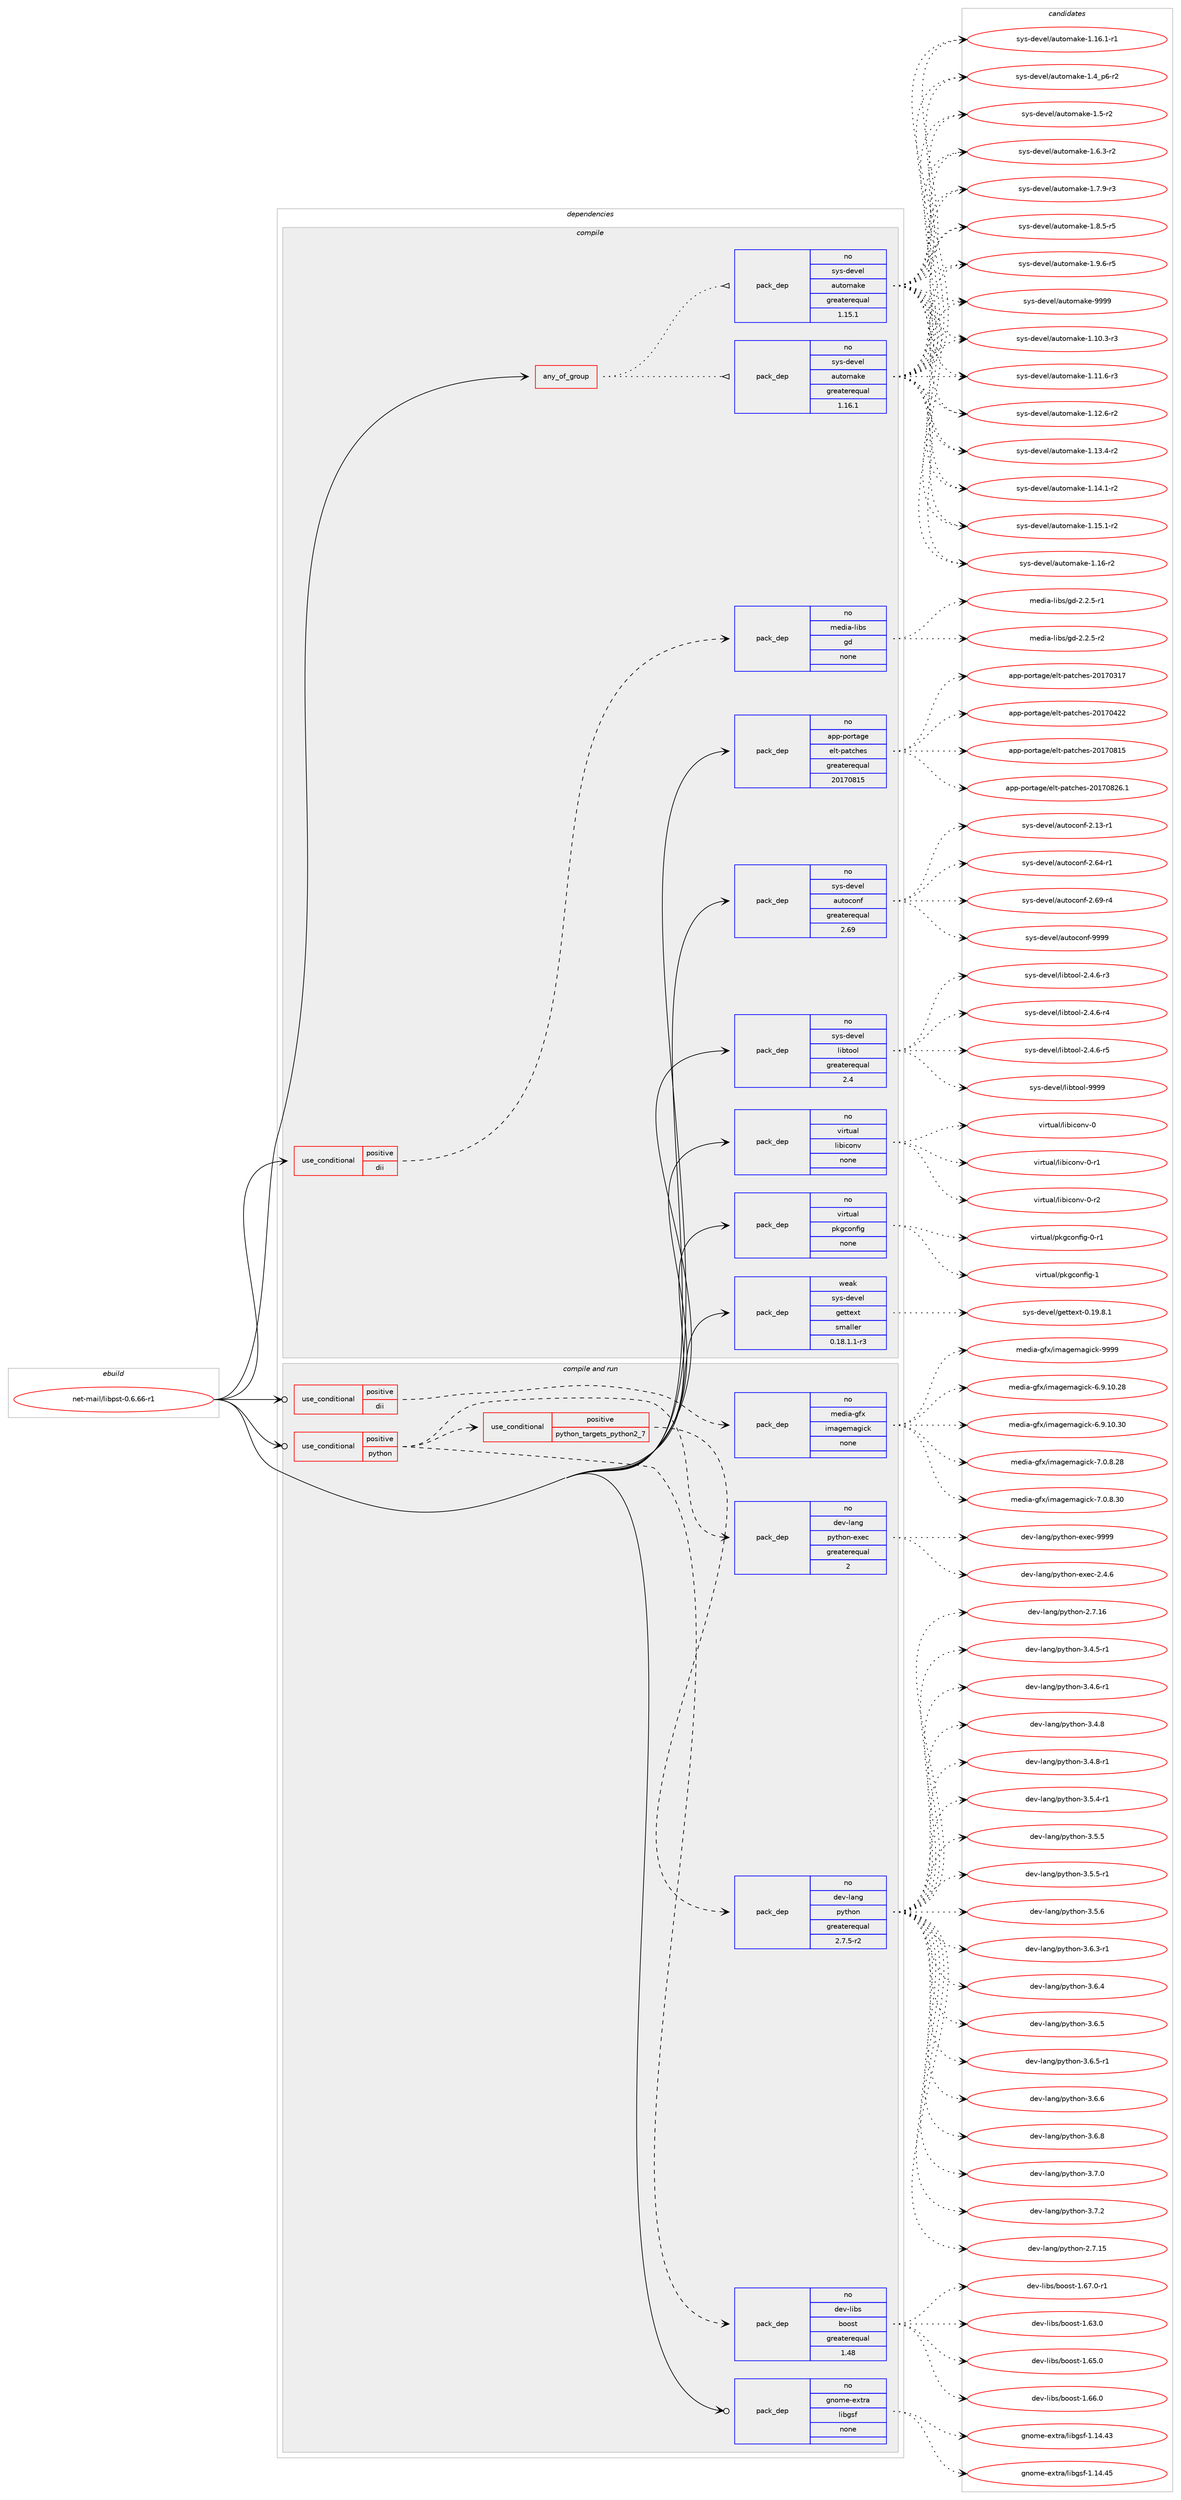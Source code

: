 digraph prolog {

# *************
# Graph options
# *************

newrank=true;
concentrate=true;
compound=true;
graph [rankdir=LR,fontname=Helvetica,fontsize=10,ranksep=1.5];#, ranksep=2.5, nodesep=0.2];
edge  [arrowhead=vee];
node  [fontname=Helvetica,fontsize=10];

# **********
# The ebuild
# **********

subgraph cluster_leftcol {
color=gray;
rank=same;
label=<<i>ebuild</i>>;
id [label="net-mail/libpst-0.6.66-r1", color=red, width=4, href="../net-mail/libpst-0.6.66-r1.svg"];
}

# ****************
# The dependencies
# ****************

subgraph cluster_midcol {
color=gray;
label=<<i>dependencies</i>>;
subgraph cluster_compile {
fillcolor="#eeeeee";
style=filled;
label=<<i>compile</i>>;
subgraph any26267 {
dependency1664253 [label=<<TABLE BORDER="0" CELLBORDER="1" CELLSPACING="0" CELLPADDING="4"><TR><TD CELLPADDING="10">any_of_group</TD></TR></TABLE>>, shape=none, color=red];subgraph pack1189762 {
dependency1664254 [label=<<TABLE BORDER="0" CELLBORDER="1" CELLSPACING="0" CELLPADDING="4" WIDTH="220"><TR><TD ROWSPAN="6" CELLPADDING="30">pack_dep</TD></TR><TR><TD WIDTH="110">no</TD></TR><TR><TD>sys-devel</TD></TR><TR><TD>automake</TD></TR><TR><TD>greaterequal</TD></TR><TR><TD>1.16.1</TD></TR></TABLE>>, shape=none, color=blue];
}
dependency1664253:e -> dependency1664254:w [weight=20,style="dotted",arrowhead="oinv"];
subgraph pack1189763 {
dependency1664255 [label=<<TABLE BORDER="0" CELLBORDER="1" CELLSPACING="0" CELLPADDING="4" WIDTH="220"><TR><TD ROWSPAN="6" CELLPADDING="30">pack_dep</TD></TR><TR><TD WIDTH="110">no</TD></TR><TR><TD>sys-devel</TD></TR><TR><TD>automake</TD></TR><TR><TD>greaterequal</TD></TR><TR><TD>1.15.1</TD></TR></TABLE>>, shape=none, color=blue];
}
dependency1664253:e -> dependency1664255:w [weight=20,style="dotted",arrowhead="oinv"];
}
id:e -> dependency1664253:w [weight=20,style="solid",arrowhead="vee"];
subgraph cond447436 {
dependency1664256 [label=<<TABLE BORDER="0" CELLBORDER="1" CELLSPACING="0" CELLPADDING="4"><TR><TD ROWSPAN="3" CELLPADDING="10">use_conditional</TD></TR><TR><TD>positive</TD></TR><TR><TD>dii</TD></TR></TABLE>>, shape=none, color=red];
subgraph pack1189764 {
dependency1664257 [label=<<TABLE BORDER="0" CELLBORDER="1" CELLSPACING="0" CELLPADDING="4" WIDTH="220"><TR><TD ROWSPAN="6" CELLPADDING="30">pack_dep</TD></TR><TR><TD WIDTH="110">no</TD></TR><TR><TD>media-libs</TD></TR><TR><TD>gd</TD></TR><TR><TD>none</TD></TR><TR><TD></TD></TR></TABLE>>, shape=none, color=blue];
}
dependency1664256:e -> dependency1664257:w [weight=20,style="dashed",arrowhead="vee"];
}
id:e -> dependency1664256:w [weight=20,style="solid",arrowhead="vee"];
subgraph pack1189765 {
dependency1664258 [label=<<TABLE BORDER="0" CELLBORDER="1" CELLSPACING="0" CELLPADDING="4" WIDTH="220"><TR><TD ROWSPAN="6" CELLPADDING="30">pack_dep</TD></TR><TR><TD WIDTH="110">no</TD></TR><TR><TD>app-portage</TD></TR><TR><TD>elt-patches</TD></TR><TR><TD>greaterequal</TD></TR><TR><TD>20170815</TD></TR></TABLE>>, shape=none, color=blue];
}
id:e -> dependency1664258:w [weight=20,style="solid",arrowhead="vee"];
subgraph pack1189766 {
dependency1664259 [label=<<TABLE BORDER="0" CELLBORDER="1" CELLSPACING="0" CELLPADDING="4" WIDTH="220"><TR><TD ROWSPAN="6" CELLPADDING="30">pack_dep</TD></TR><TR><TD WIDTH="110">no</TD></TR><TR><TD>sys-devel</TD></TR><TR><TD>autoconf</TD></TR><TR><TD>greaterequal</TD></TR><TR><TD>2.69</TD></TR></TABLE>>, shape=none, color=blue];
}
id:e -> dependency1664259:w [weight=20,style="solid",arrowhead="vee"];
subgraph pack1189767 {
dependency1664260 [label=<<TABLE BORDER="0" CELLBORDER="1" CELLSPACING="0" CELLPADDING="4" WIDTH="220"><TR><TD ROWSPAN="6" CELLPADDING="30">pack_dep</TD></TR><TR><TD WIDTH="110">no</TD></TR><TR><TD>sys-devel</TD></TR><TR><TD>libtool</TD></TR><TR><TD>greaterequal</TD></TR><TR><TD>2.4</TD></TR></TABLE>>, shape=none, color=blue];
}
id:e -> dependency1664260:w [weight=20,style="solid",arrowhead="vee"];
subgraph pack1189768 {
dependency1664261 [label=<<TABLE BORDER="0" CELLBORDER="1" CELLSPACING="0" CELLPADDING="4" WIDTH="220"><TR><TD ROWSPAN="6" CELLPADDING="30">pack_dep</TD></TR><TR><TD WIDTH="110">no</TD></TR><TR><TD>virtual</TD></TR><TR><TD>libiconv</TD></TR><TR><TD>none</TD></TR><TR><TD></TD></TR></TABLE>>, shape=none, color=blue];
}
id:e -> dependency1664261:w [weight=20,style="solid",arrowhead="vee"];
subgraph pack1189769 {
dependency1664262 [label=<<TABLE BORDER="0" CELLBORDER="1" CELLSPACING="0" CELLPADDING="4" WIDTH="220"><TR><TD ROWSPAN="6" CELLPADDING="30">pack_dep</TD></TR><TR><TD WIDTH="110">no</TD></TR><TR><TD>virtual</TD></TR><TR><TD>pkgconfig</TD></TR><TR><TD>none</TD></TR><TR><TD></TD></TR></TABLE>>, shape=none, color=blue];
}
id:e -> dependency1664262:w [weight=20,style="solid",arrowhead="vee"];
subgraph pack1189770 {
dependency1664263 [label=<<TABLE BORDER="0" CELLBORDER="1" CELLSPACING="0" CELLPADDING="4" WIDTH="220"><TR><TD ROWSPAN="6" CELLPADDING="30">pack_dep</TD></TR><TR><TD WIDTH="110">weak</TD></TR><TR><TD>sys-devel</TD></TR><TR><TD>gettext</TD></TR><TR><TD>smaller</TD></TR><TR><TD>0.18.1.1-r3</TD></TR></TABLE>>, shape=none, color=blue];
}
id:e -> dependency1664263:w [weight=20,style="solid",arrowhead="vee"];
}
subgraph cluster_compileandrun {
fillcolor="#eeeeee";
style=filled;
label=<<i>compile and run</i>>;
subgraph cond447437 {
dependency1664264 [label=<<TABLE BORDER="0" CELLBORDER="1" CELLSPACING="0" CELLPADDING="4"><TR><TD ROWSPAN="3" CELLPADDING="10">use_conditional</TD></TR><TR><TD>positive</TD></TR><TR><TD>dii</TD></TR></TABLE>>, shape=none, color=red];
subgraph pack1189771 {
dependency1664265 [label=<<TABLE BORDER="0" CELLBORDER="1" CELLSPACING="0" CELLPADDING="4" WIDTH="220"><TR><TD ROWSPAN="6" CELLPADDING="30">pack_dep</TD></TR><TR><TD WIDTH="110">no</TD></TR><TR><TD>media-gfx</TD></TR><TR><TD>imagemagick</TD></TR><TR><TD>none</TD></TR><TR><TD></TD></TR></TABLE>>, shape=none, color=blue];
}
dependency1664264:e -> dependency1664265:w [weight=20,style="dashed",arrowhead="vee"];
}
id:e -> dependency1664264:w [weight=20,style="solid",arrowhead="odotvee"];
subgraph cond447438 {
dependency1664266 [label=<<TABLE BORDER="0" CELLBORDER="1" CELLSPACING="0" CELLPADDING="4"><TR><TD ROWSPAN="3" CELLPADDING="10">use_conditional</TD></TR><TR><TD>positive</TD></TR><TR><TD>python</TD></TR></TABLE>>, shape=none, color=red];
subgraph pack1189772 {
dependency1664267 [label=<<TABLE BORDER="0" CELLBORDER="1" CELLSPACING="0" CELLPADDING="4" WIDTH="220"><TR><TD ROWSPAN="6" CELLPADDING="30">pack_dep</TD></TR><TR><TD WIDTH="110">no</TD></TR><TR><TD>dev-libs</TD></TR><TR><TD>boost</TD></TR><TR><TD>greaterequal</TD></TR><TR><TD>1.48</TD></TR></TABLE>>, shape=none, color=blue];
}
dependency1664266:e -> dependency1664267:w [weight=20,style="dashed",arrowhead="vee"];
subgraph cond447439 {
dependency1664268 [label=<<TABLE BORDER="0" CELLBORDER="1" CELLSPACING="0" CELLPADDING="4"><TR><TD ROWSPAN="3" CELLPADDING="10">use_conditional</TD></TR><TR><TD>positive</TD></TR><TR><TD>python_targets_python2_7</TD></TR></TABLE>>, shape=none, color=red];
subgraph pack1189773 {
dependency1664269 [label=<<TABLE BORDER="0" CELLBORDER="1" CELLSPACING="0" CELLPADDING="4" WIDTH="220"><TR><TD ROWSPAN="6" CELLPADDING="30">pack_dep</TD></TR><TR><TD WIDTH="110">no</TD></TR><TR><TD>dev-lang</TD></TR><TR><TD>python</TD></TR><TR><TD>greaterequal</TD></TR><TR><TD>2.7.5-r2</TD></TR></TABLE>>, shape=none, color=blue];
}
dependency1664268:e -> dependency1664269:w [weight=20,style="dashed",arrowhead="vee"];
}
dependency1664266:e -> dependency1664268:w [weight=20,style="dashed",arrowhead="vee"];
subgraph pack1189774 {
dependency1664270 [label=<<TABLE BORDER="0" CELLBORDER="1" CELLSPACING="0" CELLPADDING="4" WIDTH="220"><TR><TD ROWSPAN="6" CELLPADDING="30">pack_dep</TD></TR><TR><TD WIDTH="110">no</TD></TR><TR><TD>dev-lang</TD></TR><TR><TD>python-exec</TD></TR><TR><TD>greaterequal</TD></TR><TR><TD>2</TD></TR></TABLE>>, shape=none, color=blue];
}
dependency1664266:e -> dependency1664270:w [weight=20,style="dashed",arrowhead="vee"];
}
id:e -> dependency1664266:w [weight=20,style="solid",arrowhead="odotvee"];
subgraph pack1189775 {
dependency1664271 [label=<<TABLE BORDER="0" CELLBORDER="1" CELLSPACING="0" CELLPADDING="4" WIDTH="220"><TR><TD ROWSPAN="6" CELLPADDING="30">pack_dep</TD></TR><TR><TD WIDTH="110">no</TD></TR><TR><TD>gnome-extra</TD></TR><TR><TD>libgsf</TD></TR><TR><TD>none</TD></TR><TR><TD></TD></TR></TABLE>>, shape=none, color=blue];
}
id:e -> dependency1664271:w [weight=20,style="solid",arrowhead="odotvee"];
}
subgraph cluster_run {
fillcolor="#eeeeee";
style=filled;
label=<<i>run</i>>;
}
}

# **************
# The candidates
# **************

subgraph cluster_choices {
rank=same;
color=gray;
label=<<i>candidates</i>>;

subgraph choice1189762 {
color=black;
nodesep=1;
choice11512111545100101118101108479711711611110997107101454946494846514511451 [label="sys-devel/automake-1.10.3-r3", color=red, width=4,href="../sys-devel/automake-1.10.3-r3.svg"];
choice11512111545100101118101108479711711611110997107101454946494946544511451 [label="sys-devel/automake-1.11.6-r3", color=red, width=4,href="../sys-devel/automake-1.11.6-r3.svg"];
choice11512111545100101118101108479711711611110997107101454946495046544511450 [label="sys-devel/automake-1.12.6-r2", color=red, width=4,href="../sys-devel/automake-1.12.6-r2.svg"];
choice11512111545100101118101108479711711611110997107101454946495146524511450 [label="sys-devel/automake-1.13.4-r2", color=red, width=4,href="../sys-devel/automake-1.13.4-r2.svg"];
choice11512111545100101118101108479711711611110997107101454946495246494511450 [label="sys-devel/automake-1.14.1-r2", color=red, width=4,href="../sys-devel/automake-1.14.1-r2.svg"];
choice11512111545100101118101108479711711611110997107101454946495346494511450 [label="sys-devel/automake-1.15.1-r2", color=red, width=4,href="../sys-devel/automake-1.15.1-r2.svg"];
choice1151211154510010111810110847971171161111099710710145494649544511450 [label="sys-devel/automake-1.16-r2", color=red, width=4,href="../sys-devel/automake-1.16-r2.svg"];
choice11512111545100101118101108479711711611110997107101454946495446494511449 [label="sys-devel/automake-1.16.1-r1", color=red, width=4,href="../sys-devel/automake-1.16.1-r1.svg"];
choice115121115451001011181011084797117116111109971071014549465295112544511450 [label="sys-devel/automake-1.4_p6-r2", color=red, width=4,href="../sys-devel/automake-1.4_p6-r2.svg"];
choice11512111545100101118101108479711711611110997107101454946534511450 [label="sys-devel/automake-1.5-r2", color=red, width=4,href="../sys-devel/automake-1.5-r2.svg"];
choice115121115451001011181011084797117116111109971071014549465446514511450 [label="sys-devel/automake-1.6.3-r2", color=red, width=4,href="../sys-devel/automake-1.6.3-r2.svg"];
choice115121115451001011181011084797117116111109971071014549465546574511451 [label="sys-devel/automake-1.7.9-r3", color=red, width=4,href="../sys-devel/automake-1.7.9-r3.svg"];
choice115121115451001011181011084797117116111109971071014549465646534511453 [label="sys-devel/automake-1.8.5-r5", color=red, width=4,href="../sys-devel/automake-1.8.5-r5.svg"];
choice115121115451001011181011084797117116111109971071014549465746544511453 [label="sys-devel/automake-1.9.6-r5", color=red, width=4,href="../sys-devel/automake-1.9.6-r5.svg"];
choice115121115451001011181011084797117116111109971071014557575757 [label="sys-devel/automake-9999", color=red, width=4,href="../sys-devel/automake-9999.svg"];
dependency1664254:e -> choice11512111545100101118101108479711711611110997107101454946494846514511451:w [style=dotted,weight="100"];
dependency1664254:e -> choice11512111545100101118101108479711711611110997107101454946494946544511451:w [style=dotted,weight="100"];
dependency1664254:e -> choice11512111545100101118101108479711711611110997107101454946495046544511450:w [style=dotted,weight="100"];
dependency1664254:e -> choice11512111545100101118101108479711711611110997107101454946495146524511450:w [style=dotted,weight="100"];
dependency1664254:e -> choice11512111545100101118101108479711711611110997107101454946495246494511450:w [style=dotted,weight="100"];
dependency1664254:e -> choice11512111545100101118101108479711711611110997107101454946495346494511450:w [style=dotted,weight="100"];
dependency1664254:e -> choice1151211154510010111810110847971171161111099710710145494649544511450:w [style=dotted,weight="100"];
dependency1664254:e -> choice11512111545100101118101108479711711611110997107101454946495446494511449:w [style=dotted,weight="100"];
dependency1664254:e -> choice115121115451001011181011084797117116111109971071014549465295112544511450:w [style=dotted,weight="100"];
dependency1664254:e -> choice11512111545100101118101108479711711611110997107101454946534511450:w [style=dotted,weight="100"];
dependency1664254:e -> choice115121115451001011181011084797117116111109971071014549465446514511450:w [style=dotted,weight="100"];
dependency1664254:e -> choice115121115451001011181011084797117116111109971071014549465546574511451:w [style=dotted,weight="100"];
dependency1664254:e -> choice115121115451001011181011084797117116111109971071014549465646534511453:w [style=dotted,weight="100"];
dependency1664254:e -> choice115121115451001011181011084797117116111109971071014549465746544511453:w [style=dotted,weight="100"];
dependency1664254:e -> choice115121115451001011181011084797117116111109971071014557575757:w [style=dotted,weight="100"];
}
subgraph choice1189763 {
color=black;
nodesep=1;
choice11512111545100101118101108479711711611110997107101454946494846514511451 [label="sys-devel/automake-1.10.3-r3", color=red, width=4,href="../sys-devel/automake-1.10.3-r3.svg"];
choice11512111545100101118101108479711711611110997107101454946494946544511451 [label="sys-devel/automake-1.11.6-r3", color=red, width=4,href="../sys-devel/automake-1.11.6-r3.svg"];
choice11512111545100101118101108479711711611110997107101454946495046544511450 [label="sys-devel/automake-1.12.6-r2", color=red, width=4,href="../sys-devel/automake-1.12.6-r2.svg"];
choice11512111545100101118101108479711711611110997107101454946495146524511450 [label="sys-devel/automake-1.13.4-r2", color=red, width=4,href="../sys-devel/automake-1.13.4-r2.svg"];
choice11512111545100101118101108479711711611110997107101454946495246494511450 [label="sys-devel/automake-1.14.1-r2", color=red, width=4,href="../sys-devel/automake-1.14.1-r2.svg"];
choice11512111545100101118101108479711711611110997107101454946495346494511450 [label="sys-devel/automake-1.15.1-r2", color=red, width=4,href="../sys-devel/automake-1.15.1-r2.svg"];
choice1151211154510010111810110847971171161111099710710145494649544511450 [label="sys-devel/automake-1.16-r2", color=red, width=4,href="../sys-devel/automake-1.16-r2.svg"];
choice11512111545100101118101108479711711611110997107101454946495446494511449 [label="sys-devel/automake-1.16.1-r1", color=red, width=4,href="../sys-devel/automake-1.16.1-r1.svg"];
choice115121115451001011181011084797117116111109971071014549465295112544511450 [label="sys-devel/automake-1.4_p6-r2", color=red, width=4,href="../sys-devel/automake-1.4_p6-r2.svg"];
choice11512111545100101118101108479711711611110997107101454946534511450 [label="sys-devel/automake-1.5-r2", color=red, width=4,href="../sys-devel/automake-1.5-r2.svg"];
choice115121115451001011181011084797117116111109971071014549465446514511450 [label="sys-devel/automake-1.6.3-r2", color=red, width=4,href="../sys-devel/automake-1.6.3-r2.svg"];
choice115121115451001011181011084797117116111109971071014549465546574511451 [label="sys-devel/automake-1.7.9-r3", color=red, width=4,href="../sys-devel/automake-1.7.9-r3.svg"];
choice115121115451001011181011084797117116111109971071014549465646534511453 [label="sys-devel/automake-1.8.5-r5", color=red, width=4,href="../sys-devel/automake-1.8.5-r5.svg"];
choice115121115451001011181011084797117116111109971071014549465746544511453 [label="sys-devel/automake-1.9.6-r5", color=red, width=4,href="../sys-devel/automake-1.9.6-r5.svg"];
choice115121115451001011181011084797117116111109971071014557575757 [label="sys-devel/automake-9999", color=red, width=4,href="../sys-devel/automake-9999.svg"];
dependency1664255:e -> choice11512111545100101118101108479711711611110997107101454946494846514511451:w [style=dotted,weight="100"];
dependency1664255:e -> choice11512111545100101118101108479711711611110997107101454946494946544511451:w [style=dotted,weight="100"];
dependency1664255:e -> choice11512111545100101118101108479711711611110997107101454946495046544511450:w [style=dotted,weight="100"];
dependency1664255:e -> choice11512111545100101118101108479711711611110997107101454946495146524511450:w [style=dotted,weight="100"];
dependency1664255:e -> choice11512111545100101118101108479711711611110997107101454946495246494511450:w [style=dotted,weight="100"];
dependency1664255:e -> choice11512111545100101118101108479711711611110997107101454946495346494511450:w [style=dotted,weight="100"];
dependency1664255:e -> choice1151211154510010111810110847971171161111099710710145494649544511450:w [style=dotted,weight="100"];
dependency1664255:e -> choice11512111545100101118101108479711711611110997107101454946495446494511449:w [style=dotted,weight="100"];
dependency1664255:e -> choice115121115451001011181011084797117116111109971071014549465295112544511450:w [style=dotted,weight="100"];
dependency1664255:e -> choice11512111545100101118101108479711711611110997107101454946534511450:w [style=dotted,weight="100"];
dependency1664255:e -> choice115121115451001011181011084797117116111109971071014549465446514511450:w [style=dotted,weight="100"];
dependency1664255:e -> choice115121115451001011181011084797117116111109971071014549465546574511451:w [style=dotted,weight="100"];
dependency1664255:e -> choice115121115451001011181011084797117116111109971071014549465646534511453:w [style=dotted,weight="100"];
dependency1664255:e -> choice115121115451001011181011084797117116111109971071014549465746544511453:w [style=dotted,weight="100"];
dependency1664255:e -> choice115121115451001011181011084797117116111109971071014557575757:w [style=dotted,weight="100"];
}
subgraph choice1189764 {
color=black;
nodesep=1;
choice109101100105974510810598115471031004550465046534511449 [label="media-libs/gd-2.2.5-r1", color=red, width=4,href="../media-libs/gd-2.2.5-r1.svg"];
choice109101100105974510810598115471031004550465046534511450 [label="media-libs/gd-2.2.5-r2", color=red, width=4,href="../media-libs/gd-2.2.5-r2.svg"];
dependency1664257:e -> choice109101100105974510810598115471031004550465046534511449:w [style=dotted,weight="100"];
dependency1664257:e -> choice109101100105974510810598115471031004550465046534511450:w [style=dotted,weight="100"];
}
subgraph choice1189765 {
color=black;
nodesep=1;
choice97112112451121111141169710310147101108116451129711699104101115455048495548514955 [label="app-portage/elt-patches-20170317", color=red, width=4,href="../app-portage/elt-patches-20170317.svg"];
choice97112112451121111141169710310147101108116451129711699104101115455048495548525050 [label="app-portage/elt-patches-20170422", color=red, width=4,href="../app-portage/elt-patches-20170422.svg"];
choice97112112451121111141169710310147101108116451129711699104101115455048495548564953 [label="app-portage/elt-patches-20170815", color=red, width=4,href="../app-portage/elt-patches-20170815.svg"];
choice971121124511211111411697103101471011081164511297116991041011154550484955485650544649 [label="app-portage/elt-patches-20170826.1", color=red, width=4,href="../app-portage/elt-patches-20170826.1.svg"];
dependency1664258:e -> choice97112112451121111141169710310147101108116451129711699104101115455048495548514955:w [style=dotted,weight="100"];
dependency1664258:e -> choice97112112451121111141169710310147101108116451129711699104101115455048495548525050:w [style=dotted,weight="100"];
dependency1664258:e -> choice97112112451121111141169710310147101108116451129711699104101115455048495548564953:w [style=dotted,weight="100"];
dependency1664258:e -> choice971121124511211111411697103101471011081164511297116991041011154550484955485650544649:w [style=dotted,weight="100"];
}
subgraph choice1189766 {
color=black;
nodesep=1;
choice1151211154510010111810110847971171161119911111010245504649514511449 [label="sys-devel/autoconf-2.13-r1", color=red, width=4,href="../sys-devel/autoconf-2.13-r1.svg"];
choice1151211154510010111810110847971171161119911111010245504654524511449 [label="sys-devel/autoconf-2.64-r1", color=red, width=4,href="../sys-devel/autoconf-2.64-r1.svg"];
choice1151211154510010111810110847971171161119911111010245504654574511452 [label="sys-devel/autoconf-2.69-r4", color=red, width=4,href="../sys-devel/autoconf-2.69-r4.svg"];
choice115121115451001011181011084797117116111991111101024557575757 [label="sys-devel/autoconf-9999", color=red, width=4,href="../sys-devel/autoconf-9999.svg"];
dependency1664259:e -> choice1151211154510010111810110847971171161119911111010245504649514511449:w [style=dotted,weight="100"];
dependency1664259:e -> choice1151211154510010111810110847971171161119911111010245504654524511449:w [style=dotted,weight="100"];
dependency1664259:e -> choice1151211154510010111810110847971171161119911111010245504654574511452:w [style=dotted,weight="100"];
dependency1664259:e -> choice115121115451001011181011084797117116111991111101024557575757:w [style=dotted,weight="100"];
}
subgraph choice1189767 {
color=black;
nodesep=1;
choice1151211154510010111810110847108105981161111111084550465246544511451 [label="sys-devel/libtool-2.4.6-r3", color=red, width=4,href="../sys-devel/libtool-2.4.6-r3.svg"];
choice1151211154510010111810110847108105981161111111084550465246544511452 [label="sys-devel/libtool-2.4.6-r4", color=red, width=4,href="../sys-devel/libtool-2.4.6-r4.svg"];
choice1151211154510010111810110847108105981161111111084550465246544511453 [label="sys-devel/libtool-2.4.6-r5", color=red, width=4,href="../sys-devel/libtool-2.4.6-r5.svg"];
choice1151211154510010111810110847108105981161111111084557575757 [label="sys-devel/libtool-9999", color=red, width=4,href="../sys-devel/libtool-9999.svg"];
dependency1664260:e -> choice1151211154510010111810110847108105981161111111084550465246544511451:w [style=dotted,weight="100"];
dependency1664260:e -> choice1151211154510010111810110847108105981161111111084550465246544511452:w [style=dotted,weight="100"];
dependency1664260:e -> choice1151211154510010111810110847108105981161111111084550465246544511453:w [style=dotted,weight="100"];
dependency1664260:e -> choice1151211154510010111810110847108105981161111111084557575757:w [style=dotted,weight="100"];
}
subgraph choice1189768 {
color=black;
nodesep=1;
choice118105114116117971084710810598105991111101184548 [label="virtual/libiconv-0", color=red, width=4,href="../virtual/libiconv-0.svg"];
choice1181051141161179710847108105981059911111011845484511449 [label="virtual/libiconv-0-r1", color=red, width=4,href="../virtual/libiconv-0-r1.svg"];
choice1181051141161179710847108105981059911111011845484511450 [label="virtual/libiconv-0-r2", color=red, width=4,href="../virtual/libiconv-0-r2.svg"];
dependency1664261:e -> choice118105114116117971084710810598105991111101184548:w [style=dotted,weight="100"];
dependency1664261:e -> choice1181051141161179710847108105981059911111011845484511449:w [style=dotted,weight="100"];
dependency1664261:e -> choice1181051141161179710847108105981059911111011845484511450:w [style=dotted,weight="100"];
}
subgraph choice1189769 {
color=black;
nodesep=1;
choice11810511411611797108471121071039911111010210510345484511449 [label="virtual/pkgconfig-0-r1", color=red, width=4,href="../virtual/pkgconfig-0-r1.svg"];
choice1181051141161179710847112107103991111101021051034549 [label="virtual/pkgconfig-1", color=red, width=4,href="../virtual/pkgconfig-1.svg"];
dependency1664262:e -> choice11810511411611797108471121071039911111010210510345484511449:w [style=dotted,weight="100"];
dependency1664262:e -> choice1181051141161179710847112107103991111101021051034549:w [style=dotted,weight="100"];
}
subgraph choice1189770 {
color=black;
nodesep=1;
choice1151211154510010111810110847103101116116101120116454846495746564649 [label="sys-devel/gettext-0.19.8.1", color=red, width=4,href="../sys-devel/gettext-0.19.8.1.svg"];
dependency1664263:e -> choice1151211154510010111810110847103101116116101120116454846495746564649:w [style=dotted,weight="100"];
}
subgraph choice1189771 {
color=black;
nodesep=1;
choice10910110010597451031021204710510997103101109971031059910745544657464948465056 [label="media-gfx/imagemagick-6.9.10.28", color=red, width=4,href="../media-gfx/imagemagick-6.9.10.28.svg"];
choice10910110010597451031021204710510997103101109971031059910745544657464948465148 [label="media-gfx/imagemagick-6.9.10.30", color=red, width=4,href="../media-gfx/imagemagick-6.9.10.30.svg"];
choice109101100105974510310212047105109971031011099710310599107455546484656465056 [label="media-gfx/imagemagick-7.0.8.28", color=red, width=4,href="../media-gfx/imagemagick-7.0.8.28.svg"];
choice109101100105974510310212047105109971031011099710310599107455546484656465148 [label="media-gfx/imagemagick-7.0.8.30", color=red, width=4,href="../media-gfx/imagemagick-7.0.8.30.svg"];
choice1091011001059745103102120471051099710310110997103105991074557575757 [label="media-gfx/imagemagick-9999", color=red, width=4,href="../media-gfx/imagemagick-9999.svg"];
dependency1664265:e -> choice10910110010597451031021204710510997103101109971031059910745544657464948465056:w [style=dotted,weight="100"];
dependency1664265:e -> choice10910110010597451031021204710510997103101109971031059910745544657464948465148:w [style=dotted,weight="100"];
dependency1664265:e -> choice109101100105974510310212047105109971031011099710310599107455546484656465056:w [style=dotted,weight="100"];
dependency1664265:e -> choice109101100105974510310212047105109971031011099710310599107455546484656465148:w [style=dotted,weight="100"];
dependency1664265:e -> choice1091011001059745103102120471051099710310110997103105991074557575757:w [style=dotted,weight="100"];
}
subgraph choice1189772 {
color=black;
nodesep=1;
choice1001011184510810598115479811111111511645494654514648 [label="dev-libs/boost-1.63.0", color=red, width=4,href="../dev-libs/boost-1.63.0.svg"];
choice1001011184510810598115479811111111511645494654534648 [label="dev-libs/boost-1.65.0", color=red, width=4,href="../dev-libs/boost-1.65.0.svg"];
choice1001011184510810598115479811111111511645494654544648 [label="dev-libs/boost-1.66.0", color=red, width=4,href="../dev-libs/boost-1.66.0.svg"];
choice10010111845108105981154798111111115116454946545546484511449 [label="dev-libs/boost-1.67.0-r1", color=red, width=4,href="../dev-libs/boost-1.67.0-r1.svg"];
dependency1664267:e -> choice1001011184510810598115479811111111511645494654514648:w [style=dotted,weight="100"];
dependency1664267:e -> choice1001011184510810598115479811111111511645494654534648:w [style=dotted,weight="100"];
dependency1664267:e -> choice1001011184510810598115479811111111511645494654544648:w [style=dotted,weight="100"];
dependency1664267:e -> choice10010111845108105981154798111111115116454946545546484511449:w [style=dotted,weight="100"];
}
subgraph choice1189773 {
color=black;
nodesep=1;
choice10010111845108971101034711212111610411111045504655464953 [label="dev-lang/python-2.7.15", color=red, width=4,href="../dev-lang/python-2.7.15.svg"];
choice10010111845108971101034711212111610411111045504655464954 [label="dev-lang/python-2.7.16", color=red, width=4,href="../dev-lang/python-2.7.16.svg"];
choice1001011184510897110103471121211161041111104551465246534511449 [label="dev-lang/python-3.4.5-r1", color=red, width=4,href="../dev-lang/python-3.4.5-r1.svg"];
choice1001011184510897110103471121211161041111104551465246544511449 [label="dev-lang/python-3.4.6-r1", color=red, width=4,href="../dev-lang/python-3.4.6-r1.svg"];
choice100101118451089711010347112121116104111110455146524656 [label="dev-lang/python-3.4.8", color=red, width=4,href="../dev-lang/python-3.4.8.svg"];
choice1001011184510897110103471121211161041111104551465246564511449 [label="dev-lang/python-3.4.8-r1", color=red, width=4,href="../dev-lang/python-3.4.8-r1.svg"];
choice1001011184510897110103471121211161041111104551465346524511449 [label="dev-lang/python-3.5.4-r1", color=red, width=4,href="../dev-lang/python-3.5.4-r1.svg"];
choice100101118451089711010347112121116104111110455146534653 [label="dev-lang/python-3.5.5", color=red, width=4,href="../dev-lang/python-3.5.5.svg"];
choice1001011184510897110103471121211161041111104551465346534511449 [label="dev-lang/python-3.5.5-r1", color=red, width=4,href="../dev-lang/python-3.5.5-r1.svg"];
choice100101118451089711010347112121116104111110455146534654 [label="dev-lang/python-3.5.6", color=red, width=4,href="../dev-lang/python-3.5.6.svg"];
choice1001011184510897110103471121211161041111104551465446514511449 [label="dev-lang/python-3.6.3-r1", color=red, width=4,href="../dev-lang/python-3.6.3-r1.svg"];
choice100101118451089711010347112121116104111110455146544652 [label="dev-lang/python-3.6.4", color=red, width=4,href="../dev-lang/python-3.6.4.svg"];
choice100101118451089711010347112121116104111110455146544653 [label="dev-lang/python-3.6.5", color=red, width=4,href="../dev-lang/python-3.6.5.svg"];
choice1001011184510897110103471121211161041111104551465446534511449 [label="dev-lang/python-3.6.5-r1", color=red, width=4,href="../dev-lang/python-3.6.5-r1.svg"];
choice100101118451089711010347112121116104111110455146544654 [label="dev-lang/python-3.6.6", color=red, width=4,href="../dev-lang/python-3.6.6.svg"];
choice100101118451089711010347112121116104111110455146544656 [label="dev-lang/python-3.6.8", color=red, width=4,href="../dev-lang/python-3.6.8.svg"];
choice100101118451089711010347112121116104111110455146554648 [label="dev-lang/python-3.7.0", color=red, width=4,href="../dev-lang/python-3.7.0.svg"];
choice100101118451089711010347112121116104111110455146554650 [label="dev-lang/python-3.7.2", color=red, width=4,href="../dev-lang/python-3.7.2.svg"];
dependency1664269:e -> choice10010111845108971101034711212111610411111045504655464953:w [style=dotted,weight="100"];
dependency1664269:e -> choice10010111845108971101034711212111610411111045504655464954:w [style=dotted,weight="100"];
dependency1664269:e -> choice1001011184510897110103471121211161041111104551465246534511449:w [style=dotted,weight="100"];
dependency1664269:e -> choice1001011184510897110103471121211161041111104551465246544511449:w [style=dotted,weight="100"];
dependency1664269:e -> choice100101118451089711010347112121116104111110455146524656:w [style=dotted,weight="100"];
dependency1664269:e -> choice1001011184510897110103471121211161041111104551465246564511449:w [style=dotted,weight="100"];
dependency1664269:e -> choice1001011184510897110103471121211161041111104551465346524511449:w [style=dotted,weight="100"];
dependency1664269:e -> choice100101118451089711010347112121116104111110455146534653:w [style=dotted,weight="100"];
dependency1664269:e -> choice1001011184510897110103471121211161041111104551465346534511449:w [style=dotted,weight="100"];
dependency1664269:e -> choice100101118451089711010347112121116104111110455146534654:w [style=dotted,weight="100"];
dependency1664269:e -> choice1001011184510897110103471121211161041111104551465446514511449:w [style=dotted,weight="100"];
dependency1664269:e -> choice100101118451089711010347112121116104111110455146544652:w [style=dotted,weight="100"];
dependency1664269:e -> choice100101118451089711010347112121116104111110455146544653:w [style=dotted,weight="100"];
dependency1664269:e -> choice1001011184510897110103471121211161041111104551465446534511449:w [style=dotted,weight="100"];
dependency1664269:e -> choice100101118451089711010347112121116104111110455146544654:w [style=dotted,weight="100"];
dependency1664269:e -> choice100101118451089711010347112121116104111110455146544656:w [style=dotted,weight="100"];
dependency1664269:e -> choice100101118451089711010347112121116104111110455146554648:w [style=dotted,weight="100"];
dependency1664269:e -> choice100101118451089711010347112121116104111110455146554650:w [style=dotted,weight="100"];
}
subgraph choice1189774 {
color=black;
nodesep=1;
choice1001011184510897110103471121211161041111104510112010199455046524654 [label="dev-lang/python-exec-2.4.6", color=red, width=4,href="../dev-lang/python-exec-2.4.6.svg"];
choice10010111845108971101034711212111610411111045101120101994557575757 [label="dev-lang/python-exec-9999", color=red, width=4,href="../dev-lang/python-exec-9999.svg"];
dependency1664270:e -> choice1001011184510897110103471121211161041111104510112010199455046524654:w [style=dotted,weight="100"];
dependency1664270:e -> choice10010111845108971101034711212111610411111045101120101994557575757:w [style=dotted,weight="100"];
}
subgraph choice1189775 {
color=black;
nodesep=1;
choice103110111109101451011201161149747108105981031151024549464952465251 [label="gnome-extra/libgsf-1.14.43", color=red, width=4,href="../gnome-extra/libgsf-1.14.43.svg"];
choice103110111109101451011201161149747108105981031151024549464952465253 [label="gnome-extra/libgsf-1.14.45", color=red, width=4,href="../gnome-extra/libgsf-1.14.45.svg"];
dependency1664271:e -> choice103110111109101451011201161149747108105981031151024549464952465251:w [style=dotted,weight="100"];
dependency1664271:e -> choice103110111109101451011201161149747108105981031151024549464952465253:w [style=dotted,weight="100"];
}
}

}
